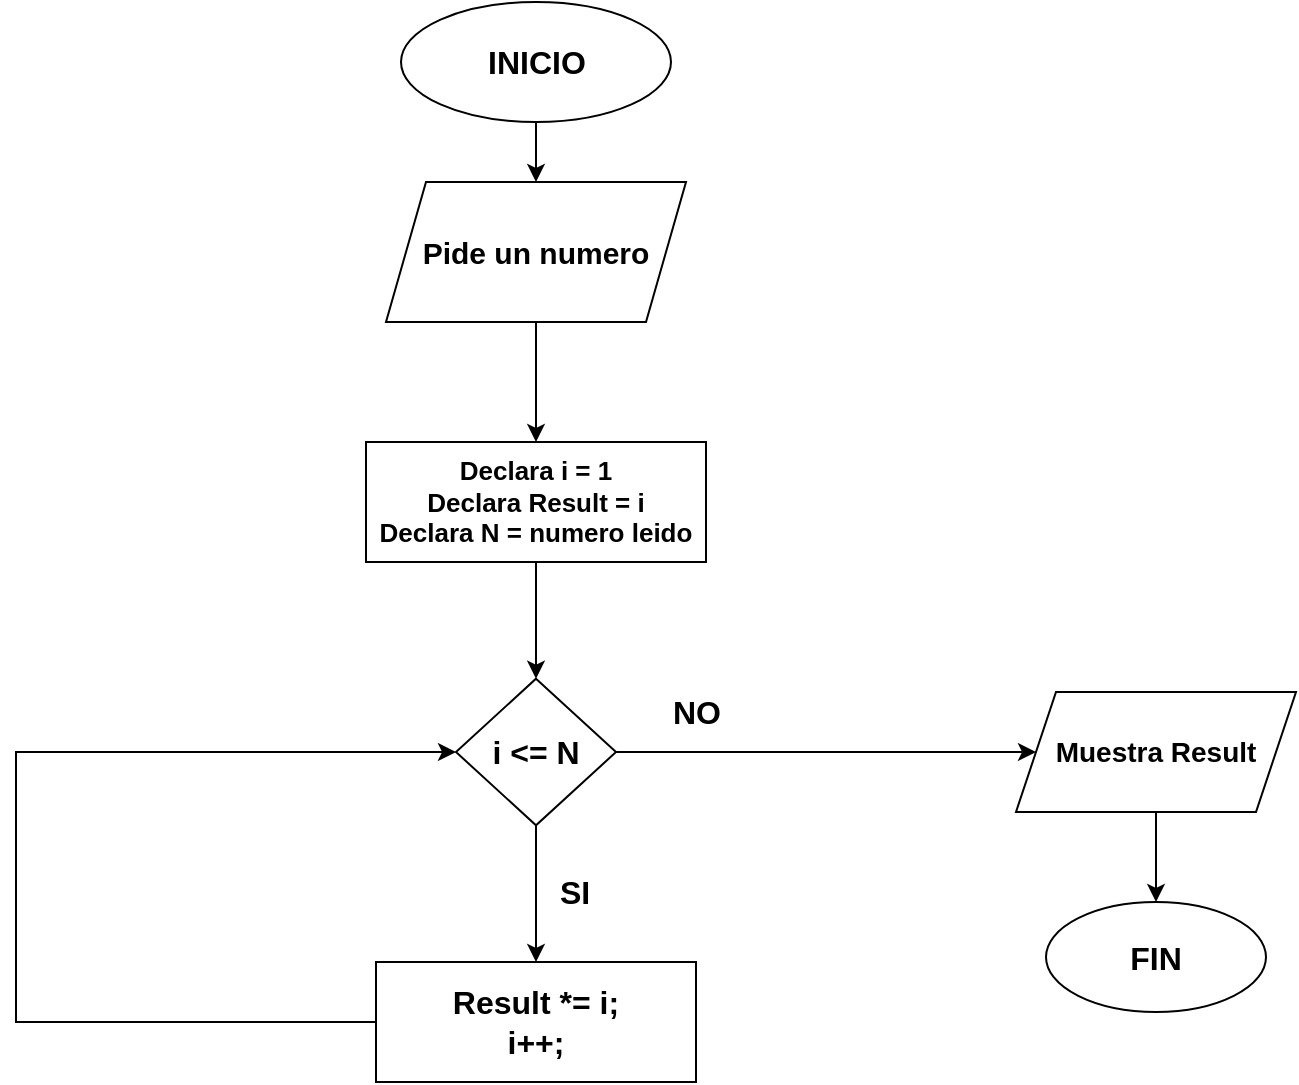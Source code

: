 <mxfile version="24.7.17">
  <diagram name="Página-1" id="aGOEEGgYlH6zg3QxWUaJ">
    <mxGraphModel dx="1434" dy="756" grid="1" gridSize="10" guides="1" tooltips="1" connect="1" arrows="1" fold="1" page="1" pageScale="1" pageWidth="827" pageHeight="1169" background="#ffffff" math="0" shadow="0">
      <root>
        <mxCell id="0" />
        <mxCell id="1" parent="0" />
        <mxCell id="PBPrK-Bsh0bXipVN9XXb-1" value="&lt;b&gt;&lt;font style=&quot;font-size: 16px;&quot;&gt;INICIO&lt;/font&gt;&lt;/b&gt;" style="ellipse;whiteSpace=wrap;html=1;" parent="1" vertex="1">
          <mxGeometry x="312.5" y="20" width="135" height="60" as="geometry" />
        </mxCell>
        <mxCell id="PBPrK-Bsh0bXipVN9XXb-2" value="&lt;b&gt;&lt;font style=&quot;font-size: 15px;&quot;&gt;Pide un numero&lt;/font&gt;&lt;/b&gt;" style="shape=parallelogram;perimeter=parallelogramPerimeter;whiteSpace=wrap;html=1;fixedSize=1;" parent="1" vertex="1">
          <mxGeometry x="305" y="110" width="150" height="70" as="geometry" />
        </mxCell>
        <mxCell id="PBPrK-Bsh0bXipVN9XXb-3" value="&lt;b style=&quot;font-size: 13px;&quot;&gt;&lt;font style=&quot;font-size: 13px;&quot;&gt;Declara i = 1&lt;/font&gt;&lt;/b&gt;&lt;div style=&quot;font-size: 13px;&quot;&gt;&lt;b&gt;&lt;font style=&quot;font-size: 13px;&quot;&gt;Declara Result = i&lt;/font&gt;&lt;/b&gt;&lt;/div&gt;&lt;div style=&quot;font-size: 13px;&quot;&gt;&lt;b style=&quot;&quot;&gt;&lt;font style=&quot;font-size: 13px;&quot;&gt;Declara N = numero leido&lt;/font&gt;&lt;/b&gt;&lt;/div&gt;" style="rounded=0;whiteSpace=wrap;html=1;" parent="1" vertex="1">
          <mxGeometry x="295" y="240" width="170" height="60" as="geometry" />
        </mxCell>
        <mxCell id="PBPrK-Bsh0bXipVN9XXb-4" value="&lt;b&gt;&lt;font style=&quot;font-size: 16px;&quot;&gt;i &amp;lt;= N&lt;/font&gt;&lt;/b&gt;" style="rhombus;whiteSpace=wrap;html=1;" parent="1" vertex="1">
          <mxGeometry x="340" y="358.34" width="80" height="73.33" as="geometry" />
        </mxCell>
        <mxCell id="PBPrK-Bsh0bXipVN9XXb-5" value="&lt;b&gt;&lt;font style=&quot;font-size: 14px;&quot;&gt;Muestra Result&lt;/font&gt;&lt;/b&gt;" style="shape=parallelogram;perimeter=parallelogramPerimeter;whiteSpace=wrap;html=1;fixedSize=1;" parent="1" vertex="1">
          <mxGeometry x="620" y="365" width="140" height="60" as="geometry" />
        </mxCell>
        <mxCell id="PBPrK-Bsh0bXipVN9XXb-6" value="&lt;b&gt;&lt;font style=&quot;font-size: 16px;&quot;&gt;FIN&lt;/font&gt;&lt;/b&gt;" style="ellipse;whiteSpace=wrap;html=1;" parent="1" vertex="1">
          <mxGeometry x="635" y="470" width="110" height="55" as="geometry" />
        </mxCell>
        <mxCell id="PBPrK-Bsh0bXipVN9XXb-8" value="&lt;b style=&quot;font-size: 16px;&quot;&gt;&lt;font style=&quot;font-size: 16px;&quot;&gt;Result *= i;&lt;/font&gt;&lt;/b&gt;&lt;div style=&quot;font-size: 16px;&quot;&gt;&lt;b style=&quot;&quot;&gt;&lt;font style=&quot;font-size: 16px;&quot;&gt;i++;&lt;/font&gt;&lt;/b&gt;&lt;/div&gt;" style="rounded=0;whiteSpace=wrap;html=1;" parent="1" vertex="1">
          <mxGeometry x="300" y="500" width="160" height="60" as="geometry" />
        </mxCell>
        <mxCell id="PBPrK-Bsh0bXipVN9XXb-11" value="" style="endArrow=classic;html=1;rounded=0;entryX=0.5;entryY=0;entryDx=0;entryDy=0;" parent="1" source="PBPrK-Bsh0bXipVN9XXb-1" target="PBPrK-Bsh0bXipVN9XXb-2" edge="1">
          <mxGeometry width="50" height="50" relative="1" as="geometry">
            <mxPoint x="390" y="400" as="sourcePoint" />
            <mxPoint x="440" y="350" as="targetPoint" />
          </mxGeometry>
        </mxCell>
        <mxCell id="PBPrK-Bsh0bXipVN9XXb-12" value="" style="endArrow=classic;html=1;rounded=0;entryX=0.5;entryY=0;entryDx=0;entryDy=0;exitX=0.5;exitY=1;exitDx=0;exitDy=0;" parent="1" source="PBPrK-Bsh0bXipVN9XXb-2" target="PBPrK-Bsh0bXipVN9XXb-3" edge="1">
          <mxGeometry width="50" height="50" relative="1" as="geometry">
            <mxPoint x="390" y="110" as="sourcePoint" />
            <mxPoint x="390" y="150" as="targetPoint" />
          </mxGeometry>
        </mxCell>
        <mxCell id="PBPrK-Bsh0bXipVN9XXb-13" value="" style="endArrow=classic;html=1;rounded=0;entryX=0.5;entryY=0;entryDx=0;entryDy=0;exitX=0.5;exitY=1;exitDx=0;exitDy=0;" parent="1" source="PBPrK-Bsh0bXipVN9XXb-3" target="PBPrK-Bsh0bXipVN9XXb-4" edge="1">
          <mxGeometry width="50" height="50" relative="1" as="geometry">
            <mxPoint x="390" y="220" as="sourcePoint" />
            <mxPoint x="390" y="250" as="targetPoint" />
          </mxGeometry>
        </mxCell>
        <mxCell id="PBPrK-Bsh0bXipVN9XXb-14" value="" style="endArrow=classic;html=1;rounded=0;entryX=0.5;entryY=0;entryDx=0;entryDy=0;exitX=0.5;exitY=1;exitDx=0;exitDy=0;" parent="1" source="PBPrK-Bsh0bXipVN9XXb-4" target="PBPrK-Bsh0bXipVN9XXb-8" edge="1">
          <mxGeometry width="50" height="50" relative="1" as="geometry">
            <mxPoint x="390" y="310" as="sourcePoint" />
            <mxPoint x="390" y="350" as="targetPoint" />
          </mxGeometry>
        </mxCell>
        <mxCell id="PBPrK-Bsh0bXipVN9XXb-15" value="" style="endArrow=classic;html=1;rounded=0;exitX=0;exitY=0.5;exitDx=0;exitDy=0;entryX=0;entryY=0.5;entryDx=0;entryDy=0;" parent="1" source="PBPrK-Bsh0bXipVN9XXb-8" target="PBPrK-Bsh0bXipVN9XXb-4" edge="1">
          <mxGeometry width="50" height="50" relative="1" as="geometry">
            <mxPoint x="390" y="460" as="sourcePoint" />
            <mxPoint x="150" y="530" as="targetPoint" />
            <Array as="points">
              <mxPoint x="120" y="530" />
              <mxPoint x="120" y="395" />
            </Array>
          </mxGeometry>
        </mxCell>
        <mxCell id="PBPrK-Bsh0bXipVN9XXb-16" value="" style="endArrow=classic;html=1;rounded=0;exitX=1;exitY=0.5;exitDx=0;exitDy=0;" parent="1" source="PBPrK-Bsh0bXipVN9XXb-4" target="PBPrK-Bsh0bXipVN9XXb-5" edge="1">
          <mxGeometry width="50" height="50" relative="1" as="geometry">
            <mxPoint x="390" y="310" as="sourcePoint" />
            <mxPoint x="390" y="350" as="targetPoint" />
          </mxGeometry>
        </mxCell>
        <mxCell id="PBPrK-Bsh0bXipVN9XXb-17" value="" style="endArrow=classic;html=1;rounded=0;exitX=0.5;exitY=1;exitDx=0;exitDy=0;entryX=0.5;entryY=0;entryDx=0;entryDy=0;" parent="1" source="PBPrK-Bsh0bXipVN9XXb-5" target="PBPrK-Bsh0bXipVN9XXb-6" edge="1">
          <mxGeometry width="50" height="50" relative="1" as="geometry">
            <mxPoint x="450" y="405" as="sourcePoint" />
            <mxPoint x="640" y="401" as="targetPoint" />
          </mxGeometry>
        </mxCell>
        <mxCell id="5gdWA2JNfWx0KPgpDBzd-1" value="&lt;b style=&quot;font-size: 16px;&quot;&gt;NO&lt;/b&gt;" style="text;html=1;align=center;verticalAlign=middle;resizable=0;points=[];autosize=1;strokeColor=none;fillColor=none;" vertex="1" parent="1">
          <mxGeometry x="435" y="360" width="50" height="30" as="geometry" />
        </mxCell>
        <mxCell id="5gdWA2JNfWx0KPgpDBzd-2" value="&lt;b&gt;&lt;font style=&quot;font-size: 16px;&quot;&gt;SI&lt;/font&gt;&lt;/b&gt;" style="text;html=1;align=center;verticalAlign=middle;resizable=0;points=[];autosize=1;strokeColor=none;fillColor=none;" vertex="1" parent="1">
          <mxGeometry x="379" y="450" width="40" height="30" as="geometry" />
        </mxCell>
      </root>
    </mxGraphModel>
  </diagram>
</mxfile>
